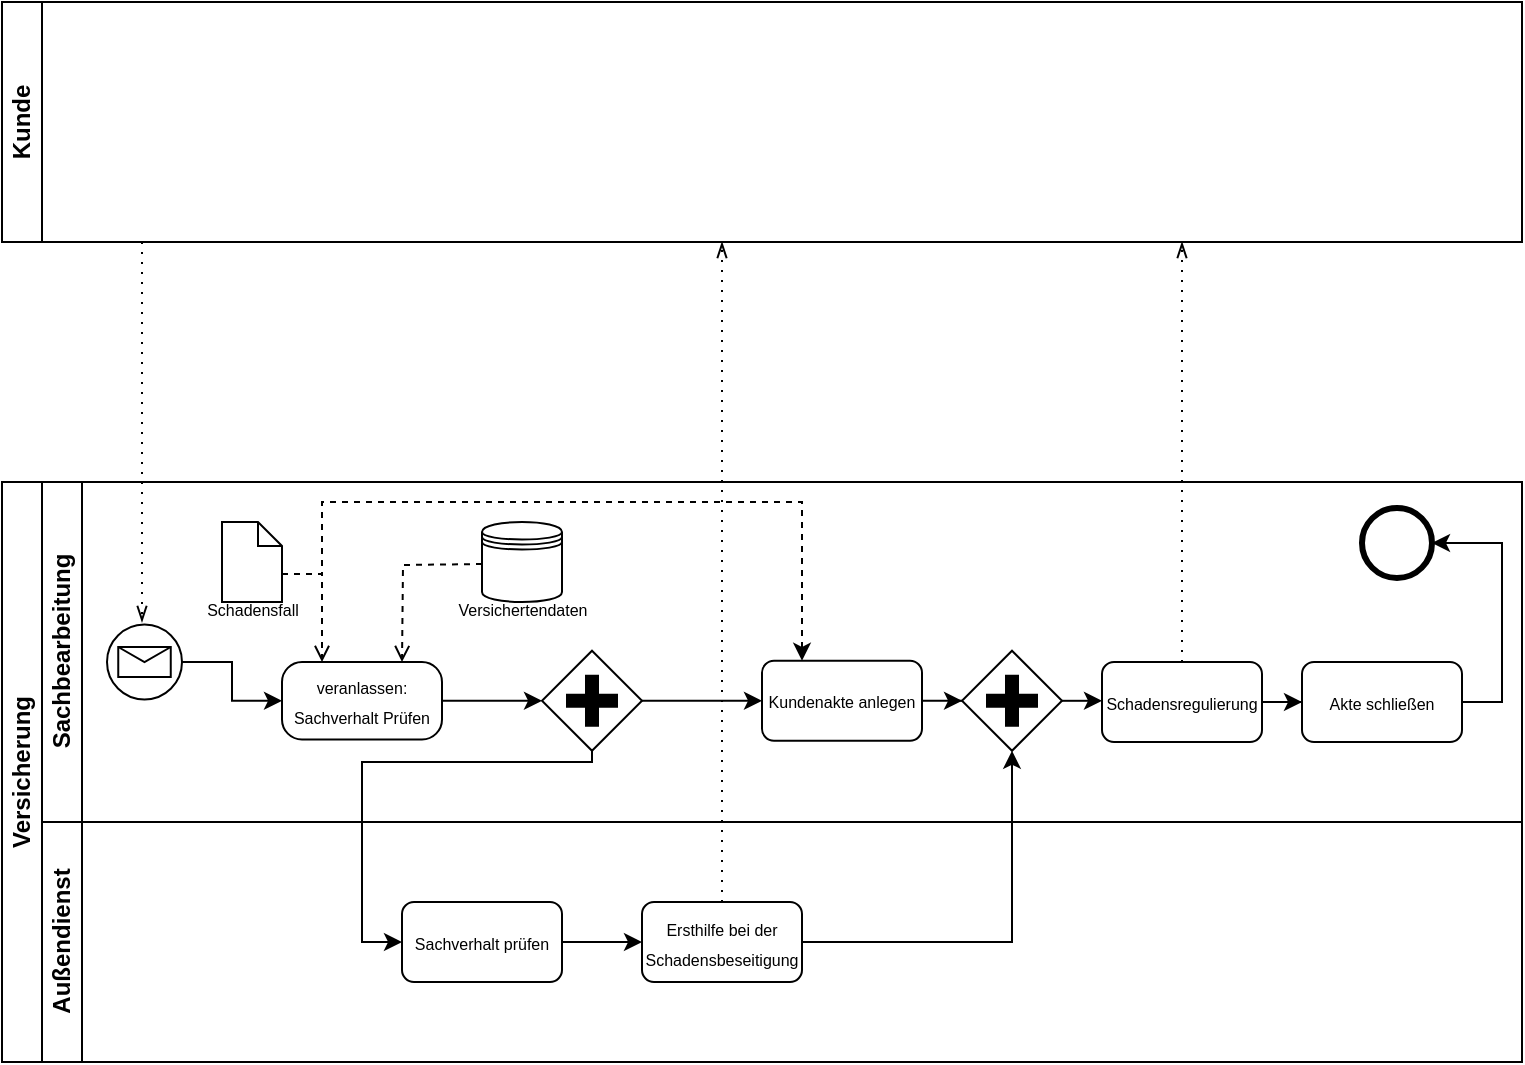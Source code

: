 <mxfile version="23.1.5" type="github">
  <diagram name="Seite-1" id="WatTEsJKHM8cdT7r6WNc">
    <mxGraphModel dx="1534" dy="831" grid="1" gridSize="10" guides="1" tooltips="1" connect="1" arrows="1" fold="1" page="1" pageScale="1" pageWidth="827" pageHeight="1169" math="0" shadow="0">
      <root>
        <mxCell id="0" />
        <mxCell id="1" parent="0" />
        <mxCell id="hIRfW1arQ_PgjKNAaUTV-1" value="Kunde" style="swimlane;startSize=20;horizontal=0;html=1;whiteSpace=wrap;" vertex="1" parent="1">
          <mxGeometry x="40" y="40" width="760" height="120" as="geometry" />
        </mxCell>
        <mxCell id="hIRfW1arQ_PgjKNAaUTV-2" value="Versicherung" style="swimlane;html=1;childLayout=stackLayout;resizeParent=1;resizeParentMax=0;horizontal=0;startSize=20;horizontalStack=0;whiteSpace=wrap;" vertex="1" parent="1">
          <mxGeometry x="40" y="280" width="760" height="290" as="geometry" />
        </mxCell>
        <mxCell id="hIRfW1arQ_PgjKNAaUTV-3" value="Sachbearbeitung" style="swimlane;html=1;startSize=20;horizontal=0;" vertex="1" parent="hIRfW1arQ_PgjKNAaUTV-2">
          <mxGeometry x="20" width="740" height="170" as="geometry" />
        </mxCell>
        <mxCell id="hIRfW1arQ_PgjKNAaUTV-6" value="" style="points=[[0.145,0.145,0],[0.5,0,0],[0.855,0.145,0],[1,0.5,0],[0.855,0.855,0],[0.5,1,0],[0.145,0.855,0],[0,0.5,0]];shape=mxgraph.bpmn.event;html=1;verticalLabelPosition=bottom;labelBackgroundColor=#ffffff;verticalAlign=top;align=center;perimeter=ellipsePerimeter;outlineConnect=0;aspect=fixed;outline=standard;symbol=message;" vertex="1" parent="hIRfW1arQ_PgjKNAaUTV-3">
          <mxGeometry x="32.5" y="71.25" width="37.5" height="37.5" as="geometry" />
        </mxCell>
        <mxCell id="hIRfW1arQ_PgjKNAaUTV-22" style="edgeStyle=orthogonalEdgeStyle;rounded=0;orthogonalLoop=1;jettySize=auto;html=1;" edge="1" parent="hIRfW1arQ_PgjKNAaUTV-3" source="hIRfW1arQ_PgjKNAaUTV-7" target="hIRfW1arQ_PgjKNAaUTV-21">
          <mxGeometry relative="1" as="geometry" />
        </mxCell>
        <mxCell id="hIRfW1arQ_PgjKNAaUTV-7" value="&lt;font style=&quot;font-size: 8px;&quot;&gt;veranlassen:&lt;br&gt;Sachverhalt Prüfen&lt;/font&gt;" style="points=[[0.25,0,0],[0.5,0,0],[0.75,0,0],[1,0.25,0],[1,0.5,0],[1,0.75,0],[0.75,1,0],[0.5,1,0],[0.25,1,0],[0,0.75,0],[0,0.5,0],[0,0.25,0]];shape=mxgraph.bpmn.task;whiteSpace=wrap;rectStyle=rounded;size=10;html=1;container=1;expand=0;collapsible=0;taskMarker=abstract;" vertex="1" parent="hIRfW1arQ_PgjKNAaUTV-3">
          <mxGeometry x="120" y="90" width="80" height="38.75" as="geometry" />
        </mxCell>
        <mxCell id="hIRfW1arQ_PgjKNAaUTV-8" style="edgeStyle=orthogonalEdgeStyle;rounded=0;orthogonalLoop=1;jettySize=auto;html=1;entryX=0;entryY=0.5;entryDx=0;entryDy=0;entryPerimeter=0;" edge="1" parent="hIRfW1arQ_PgjKNAaUTV-3" source="hIRfW1arQ_PgjKNAaUTV-6" target="hIRfW1arQ_PgjKNAaUTV-7">
          <mxGeometry relative="1" as="geometry" />
        </mxCell>
        <mxCell id="hIRfW1arQ_PgjKNAaUTV-10" value="" style="shape=datastore;html=1;labelPosition=center;verticalLabelPosition=bottom;align=center;verticalAlign=top;" vertex="1" parent="hIRfW1arQ_PgjKNAaUTV-3">
          <mxGeometry x="220" y="20" width="40" height="40" as="geometry" />
        </mxCell>
        <mxCell id="hIRfW1arQ_PgjKNAaUTV-11" style="edgeStyle=orthogonalEdgeStyle;rounded=0;orthogonalLoop=1;jettySize=auto;html=1;entryX=0.25;entryY=0;entryDx=0;entryDy=0;entryPerimeter=0;endArrow=open;endFill=0;dashed=1;" edge="1" parent="hIRfW1arQ_PgjKNAaUTV-3">
          <mxGeometry relative="1" as="geometry">
            <mxPoint x="220" y="41" as="sourcePoint" />
            <mxPoint x="180" y="90.0" as="targetPoint" />
          </mxGeometry>
        </mxCell>
        <mxCell id="hIRfW1arQ_PgjKNAaUTV-12" value="&lt;font style=&quot;font-size: 8px;&quot;&gt;Versichertendaten&lt;/font&gt;" style="text;html=1;align=center;verticalAlign=middle;resizable=0;points=[];autosize=1;strokeColor=none;fillColor=none;" vertex="1" parent="hIRfW1arQ_PgjKNAaUTV-3">
          <mxGeometry x="195" y="48" width="90" height="30" as="geometry" />
        </mxCell>
        <mxCell id="hIRfW1arQ_PgjKNAaUTV-25" style="edgeStyle=orthogonalEdgeStyle;rounded=0;orthogonalLoop=1;jettySize=auto;html=1;entryX=0.25;entryY=0;entryDx=0;entryDy=0;dashed=1;exitX=0;exitY=0;exitDx=30;exitDy=26;exitPerimeter=0;" edge="1" parent="hIRfW1arQ_PgjKNAaUTV-3" source="hIRfW1arQ_PgjKNAaUTV-13" target="hIRfW1arQ_PgjKNAaUTV-23">
          <mxGeometry relative="1" as="geometry">
            <Array as="points">
              <mxPoint x="140" y="46" />
              <mxPoint x="140" y="10" />
              <mxPoint x="380" y="10" />
            </Array>
          </mxGeometry>
        </mxCell>
        <mxCell id="hIRfW1arQ_PgjKNAaUTV-13" value="" style="shape=mxgraph.bpmn.data;labelPosition=center;verticalLabelPosition=bottom;align=center;verticalAlign=top;size=12;html=1;" vertex="1" parent="hIRfW1arQ_PgjKNAaUTV-3">
          <mxGeometry x="90" y="20" width="30" height="40" as="geometry" />
        </mxCell>
        <mxCell id="hIRfW1arQ_PgjKNAaUTV-14" style="edgeStyle=orthogonalEdgeStyle;rounded=0;orthogonalLoop=1;jettySize=auto;html=1;entryX=0.25;entryY=0;entryDx=0;entryDy=0;entryPerimeter=0;endArrow=open;endFill=0;dashed=1;exitX=0;exitY=0;exitDx=30;exitDy=26;exitPerimeter=0;" edge="1" parent="hIRfW1arQ_PgjKNAaUTV-3" source="hIRfW1arQ_PgjKNAaUTV-13" target="hIRfW1arQ_PgjKNAaUTV-7">
          <mxGeometry relative="1" as="geometry">
            <Array as="points">
              <mxPoint x="140" y="46" />
            </Array>
          </mxGeometry>
        </mxCell>
        <mxCell id="hIRfW1arQ_PgjKNAaUTV-15" value="&lt;font style=&quot;font-size: 8px;&quot;&gt;Schadensfall&lt;/font&gt;" style="text;html=1;align=center;verticalAlign=middle;resizable=0;points=[];autosize=1;strokeColor=none;fillColor=none;" vertex="1" parent="hIRfW1arQ_PgjKNAaUTV-3">
          <mxGeometry x="70" y="48" width="70" height="30" as="geometry" />
        </mxCell>
        <mxCell id="hIRfW1arQ_PgjKNAaUTV-24" style="edgeStyle=orthogonalEdgeStyle;rounded=0;orthogonalLoop=1;jettySize=auto;html=1;entryX=0;entryY=0.5;entryDx=0;entryDy=0;" edge="1" parent="hIRfW1arQ_PgjKNAaUTV-3" source="hIRfW1arQ_PgjKNAaUTV-21" target="hIRfW1arQ_PgjKNAaUTV-23">
          <mxGeometry relative="1" as="geometry" />
        </mxCell>
        <mxCell id="hIRfW1arQ_PgjKNAaUTV-21" value="" style="points=[[0.25,0.25,0],[0.5,0,0],[0.75,0.25,0],[1,0.5,0],[0.75,0.75,0],[0.5,1,0],[0.25,0.75,0],[0,0.5,0]];shape=mxgraph.bpmn.gateway2;html=1;verticalLabelPosition=bottom;labelBackgroundColor=#ffffff;verticalAlign=top;align=center;perimeter=rhombusPerimeter;outlineConnect=0;outline=none;symbol=none;gwType=parallel;" vertex="1" parent="hIRfW1arQ_PgjKNAaUTV-3">
          <mxGeometry x="250" y="84.38" width="50" height="50" as="geometry" />
        </mxCell>
        <mxCell id="hIRfW1arQ_PgjKNAaUTV-28" style="edgeStyle=orthogonalEdgeStyle;rounded=0;orthogonalLoop=1;jettySize=auto;html=1;" edge="1" parent="hIRfW1arQ_PgjKNAaUTV-3" source="hIRfW1arQ_PgjKNAaUTV-23" target="hIRfW1arQ_PgjKNAaUTV-26">
          <mxGeometry relative="1" as="geometry" />
        </mxCell>
        <mxCell id="hIRfW1arQ_PgjKNAaUTV-23" value="&lt;span style=&quot;font-size: 8px;&quot;&gt;Kundenakte anlegen&lt;/span&gt;" style="rounded=1;whiteSpace=wrap;html=1;" vertex="1" parent="hIRfW1arQ_PgjKNAaUTV-3">
          <mxGeometry x="360" y="89.38" width="80" height="40" as="geometry" />
        </mxCell>
        <mxCell id="hIRfW1arQ_PgjKNAaUTV-30" style="edgeStyle=orthogonalEdgeStyle;rounded=0;orthogonalLoop=1;jettySize=auto;html=1;entryX=0;entryY=0.5;entryDx=0;entryDy=0;" edge="1" parent="hIRfW1arQ_PgjKNAaUTV-3" source="hIRfW1arQ_PgjKNAaUTV-26" target="hIRfW1arQ_PgjKNAaUTV-29">
          <mxGeometry relative="1" as="geometry" />
        </mxCell>
        <mxCell id="hIRfW1arQ_PgjKNAaUTV-26" value="" style="points=[[0.25,0.25,0],[0.5,0,0],[0.75,0.25,0],[1,0.5,0],[0.75,0.75,0],[0.5,1,0],[0.25,0.75,0],[0,0.5,0]];shape=mxgraph.bpmn.gateway2;html=1;verticalLabelPosition=bottom;labelBackgroundColor=#ffffff;verticalAlign=top;align=center;perimeter=rhombusPerimeter;outlineConnect=0;outline=none;symbol=none;gwType=parallel;" vertex="1" parent="hIRfW1arQ_PgjKNAaUTV-3">
          <mxGeometry x="460" y="84.38" width="50" height="50" as="geometry" />
        </mxCell>
        <mxCell id="hIRfW1arQ_PgjKNAaUTV-33" style="edgeStyle=orthogonalEdgeStyle;rounded=0;orthogonalLoop=1;jettySize=auto;html=1;entryX=0;entryY=0.5;entryDx=0;entryDy=0;" edge="1" parent="hIRfW1arQ_PgjKNAaUTV-3" source="hIRfW1arQ_PgjKNAaUTV-29" target="hIRfW1arQ_PgjKNAaUTV-32">
          <mxGeometry relative="1" as="geometry" />
        </mxCell>
        <mxCell id="hIRfW1arQ_PgjKNAaUTV-29" value="&lt;span style=&quot;font-size: 8px;&quot;&gt;Schadensregulierung&lt;/span&gt;" style="rounded=1;whiteSpace=wrap;html=1;" vertex="1" parent="hIRfW1arQ_PgjKNAaUTV-3">
          <mxGeometry x="530" y="90" width="80" height="40" as="geometry" />
        </mxCell>
        <mxCell id="hIRfW1arQ_PgjKNAaUTV-32" value="&lt;span style=&quot;font-size: 8px;&quot;&gt;Akte schließen&lt;/span&gt;" style="rounded=1;whiteSpace=wrap;html=1;" vertex="1" parent="hIRfW1arQ_PgjKNAaUTV-3">
          <mxGeometry x="630" y="90" width="80" height="40" as="geometry" />
        </mxCell>
        <mxCell id="hIRfW1arQ_PgjKNAaUTV-34" value="" style="points=[[0.145,0.145,0],[0.5,0,0],[0.855,0.145,0],[1,0.5,0],[0.855,0.855,0],[0.5,1,0],[0.145,0.855,0],[0,0.5,0]];shape=mxgraph.bpmn.event;html=1;verticalLabelPosition=bottom;labelBackgroundColor=#ffffff;verticalAlign=top;align=center;perimeter=ellipsePerimeter;outlineConnect=0;aspect=fixed;outline=end;symbol=terminate2;" vertex="1" parent="hIRfW1arQ_PgjKNAaUTV-3">
          <mxGeometry x="660" y="13" width="35" height="35" as="geometry" />
        </mxCell>
        <mxCell id="hIRfW1arQ_PgjKNAaUTV-35" style="edgeStyle=orthogonalEdgeStyle;rounded=0;orthogonalLoop=1;jettySize=auto;html=1;entryX=1;entryY=0.5;entryDx=0;entryDy=0;entryPerimeter=0;exitX=1;exitY=0.5;exitDx=0;exitDy=0;" edge="1" parent="hIRfW1arQ_PgjKNAaUTV-3" source="hIRfW1arQ_PgjKNAaUTV-32" target="hIRfW1arQ_PgjKNAaUTV-34">
          <mxGeometry relative="1" as="geometry" />
        </mxCell>
        <mxCell id="hIRfW1arQ_PgjKNAaUTV-4" value="Außendienst" style="swimlane;html=1;startSize=20;horizontal=0;" vertex="1" parent="hIRfW1arQ_PgjKNAaUTV-2">
          <mxGeometry x="20" y="170" width="740" height="120" as="geometry" />
        </mxCell>
        <mxCell id="hIRfW1arQ_PgjKNAaUTV-20" style="edgeStyle=orthogonalEdgeStyle;rounded=0;orthogonalLoop=1;jettySize=auto;html=1;entryX=0;entryY=0.5;entryDx=0;entryDy=0;" edge="1" parent="hIRfW1arQ_PgjKNAaUTV-4" source="hIRfW1arQ_PgjKNAaUTV-16" target="hIRfW1arQ_PgjKNAaUTV-19">
          <mxGeometry relative="1" as="geometry" />
        </mxCell>
        <mxCell id="hIRfW1arQ_PgjKNAaUTV-16" value="&lt;font style=&quot;font-size: 8px;&quot;&gt;Sachverhalt prüfen&lt;/font&gt;" style="rounded=1;whiteSpace=wrap;html=1;" vertex="1" parent="hIRfW1arQ_PgjKNAaUTV-4">
          <mxGeometry x="180" y="40" width="80" height="40" as="geometry" />
        </mxCell>
        <mxCell id="hIRfW1arQ_PgjKNAaUTV-19" value="&lt;font style=&quot;font-size: 8px;&quot;&gt;Ersthilfe bei der Schadensbeseitigung&lt;/font&gt;" style="rounded=1;whiteSpace=wrap;html=1;" vertex="1" parent="hIRfW1arQ_PgjKNAaUTV-4">
          <mxGeometry x="300" y="40" width="80" height="40" as="geometry" />
        </mxCell>
        <mxCell id="hIRfW1arQ_PgjKNAaUTV-18" value="" style="edgeStyle=elbowEdgeStyle;fontSize=12;html=1;endFill=0;startFill=0;endSize=6;startSize=6;dashed=1;dashPattern=1 4;endArrow=openThin;startArrow=none;rounded=0;exitX=0.5;exitY=0;exitDx=0;exitDy=0;" edge="1" parent="hIRfW1arQ_PgjKNAaUTV-4" source="hIRfW1arQ_PgjKNAaUTV-19">
          <mxGeometry width="160" relative="1" as="geometry">
            <mxPoint x="-30" y="-90" as="sourcePoint" />
            <mxPoint x="340" y="-290" as="targetPoint" />
            <Array as="points">
              <mxPoint x="340" y="20" />
            </Array>
          </mxGeometry>
        </mxCell>
        <mxCell id="hIRfW1arQ_PgjKNAaUTV-17" style="edgeStyle=orthogonalEdgeStyle;rounded=0;orthogonalLoop=1;jettySize=auto;html=1;entryX=0;entryY=0.5;entryDx=0;entryDy=0;exitX=0.5;exitY=1;exitDx=0;exitDy=0;exitPerimeter=0;" edge="1" parent="hIRfW1arQ_PgjKNAaUTV-2" source="hIRfW1arQ_PgjKNAaUTV-21" target="hIRfW1arQ_PgjKNAaUTV-16">
          <mxGeometry relative="1" as="geometry">
            <Array as="points">
              <mxPoint x="295" y="140" />
              <mxPoint x="180" y="140" />
              <mxPoint x="180" y="230" />
            </Array>
          </mxGeometry>
        </mxCell>
        <mxCell id="hIRfW1arQ_PgjKNAaUTV-27" style="edgeStyle=orthogonalEdgeStyle;rounded=0;orthogonalLoop=1;jettySize=auto;html=1;" edge="1" parent="hIRfW1arQ_PgjKNAaUTV-2" source="hIRfW1arQ_PgjKNAaUTV-19" target="hIRfW1arQ_PgjKNAaUTV-26">
          <mxGeometry relative="1" as="geometry" />
        </mxCell>
        <mxCell id="hIRfW1arQ_PgjKNAaUTV-9" value="" style="edgeStyle=elbowEdgeStyle;fontSize=12;html=1;endFill=0;startFill=0;endSize=6;startSize=6;dashed=1;dashPattern=1 4;endArrow=openThin;startArrow=none;rounded=0;" edge="1" parent="1">
          <mxGeometry width="160" relative="1" as="geometry">
            <mxPoint x="100" y="160" as="sourcePoint" />
            <mxPoint x="110" y="350" as="targetPoint" />
            <Array as="points">
              <mxPoint x="110" y="260" />
            </Array>
          </mxGeometry>
        </mxCell>
        <mxCell id="hIRfW1arQ_PgjKNAaUTV-31" value="" style="edgeStyle=elbowEdgeStyle;fontSize=12;html=1;endFill=0;startFill=0;endSize=6;startSize=6;dashed=1;dashPattern=1 4;endArrow=openThin;startArrow=none;rounded=0;exitX=0.5;exitY=0;exitDx=0;exitDy=0;" edge="1" parent="1" source="hIRfW1arQ_PgjKNAaUTV-29">
          <mxGeometry width="160" relative="1" as="geometry">
            <mxPoint x="580" y="240" as="sourcePoint" />
            <mxPoint x="630" y="160" as="targetPoint" />
            <Array as="points">
              <mxPoint x="630" y="270" />
            </Array>
          </mxGeometry>
        </mxCell>
      </root>
    </mxGraphModel>
  </diagram>
</mxfile>
